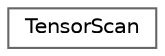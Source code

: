 digraph "类继承关系图"
{
 // LATEX_PDF_SIZE
  bgcolor="transparent";
  edge [fontname=Helvetica,fontsize=10,labelfontname=Helvetica,labelfontsize=10];
  node [fontname=Helvetica,fontsize=10,shape=box,height=0.2,width=0.4];
  rankdir="LR";
  Node0 [id="Node000000",label="TensorScan",height=0.2,width=0.4,color="grey40", fillcolor="white", style="filled",URL="$class_tensor_scan.html",tooltip="Tensor scan class."];
}
